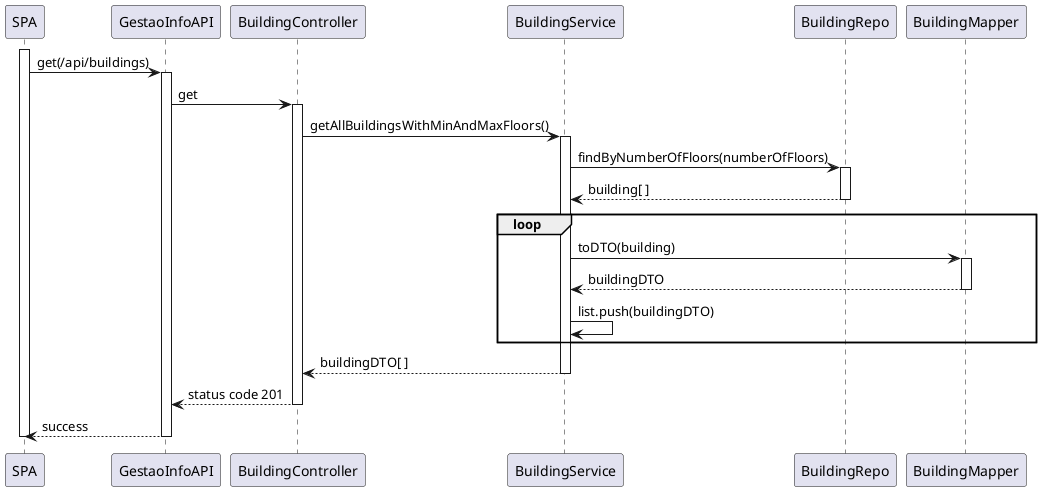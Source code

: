 @startuml

activate SPA
SPA -> GestaoInfoAPI : get(/api/buildings)
activate GestaoInfoAPI

GestaoInfoAPI -> BuildingController : get
activate BuildingController

BuildingController -> BuildingService : getAllBuildingsWithMinAndMaxFloors()
activate BuildingService

BuildingService -> BuildingRepo : findByNumberOfFloors(numberOfFloors)
activate BuildingRepo

BuildingRepo --> BuildingService : building[ ]
deactivate BuildingRepo

loop
    BuildingService -> BuildingMapper : toDTO(building)
    activate BuildingMapper
    BuildingMapper --> BuildingService : buildingDTO
    deactivate BuildingMapper
    BuildingService -> BuildingService : list.push(buildingDTO)
end

BuildingService --> BuildingController : buildingDTO[ ]
deactivate BuildingService

BuildingController --> GestaoInfoAPI : status code 201
deactivate BuildingController

GestaoInfoAPI --> SPA : success
deactivate GestaoInfoAPI

deactivate SPA


@enduml